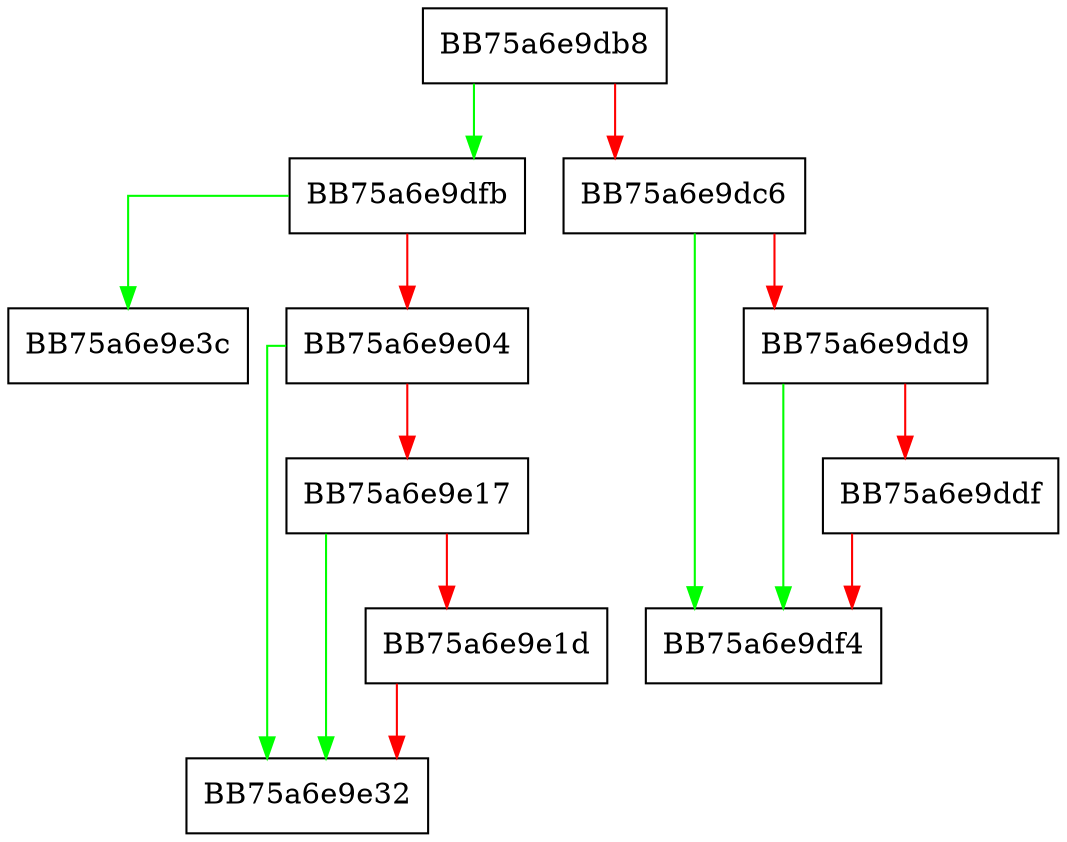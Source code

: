 digraph PersistContext {
  node [shape="box"];
  graph [splines=ortho];
  BB75a6e9db8 -> BB75a6e9dfb [color="green"];
  BB75a6e9db8 -> BB75a6e9dc6 [color="red"];
  BB75a6e9dc6 -> BB75a6e9df4 [color="green"];
  BB75a6e9dc6 -> BB75a6e9dd9 [color="red"];
  BB75a6e9dd9 -> BB75a6e9df4 [color="green"];
  BB75a6e9dd9 -> BB75a6e9ddf [color="red"];
  BB75a6e9ddf -> BB75a6e9df4 [color="red"];
  BB75a6e9dfb -> BB75a6e9e3c [color="green"];
  BB75a6e9dfb -> BB75a6e9e04 [color="red"];
  BB75a6e9e04 -> BB75a6e9e32 [color="green"];
  BB75a6e9e04 -> BB75a6e9e17 [color="red"];
  BB75a6e9e17 -> BB75a6e9e32 [color="green"];
  BB75a6e9e17 -> BB75a6e9e1d [color="red"];
  BB75a6e9e1d -> BB75a6e9e32 [color="red"];
}